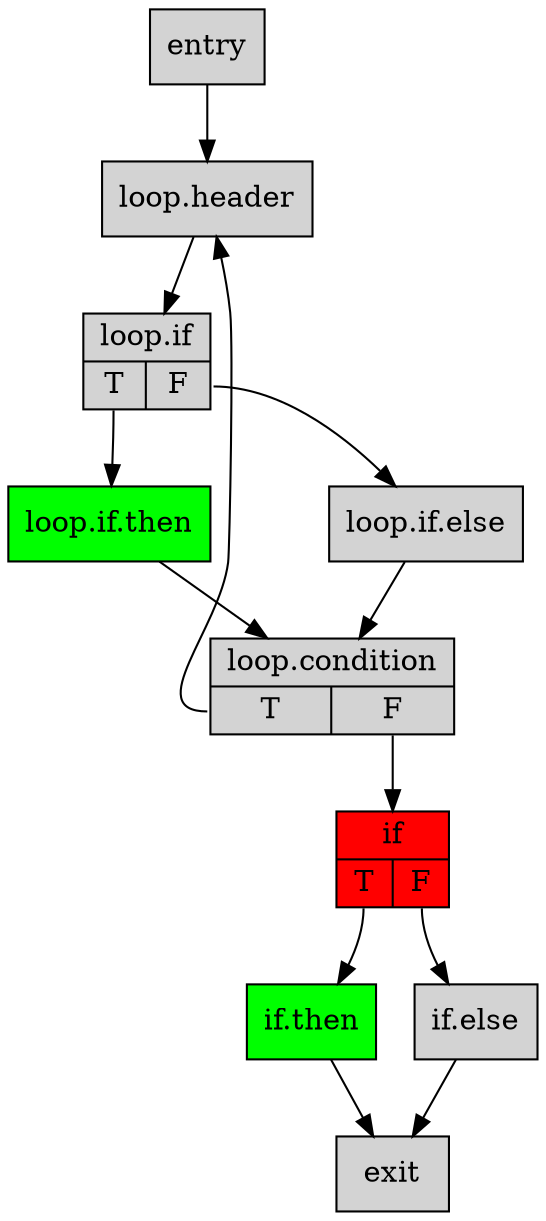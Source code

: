digraph "Counterexample CFG" {

    node [shape=record, style=filled]
	entry;
    loop_header[label="{loop.header}"];
    loop_if[label="{loop.if|{<s0>T|<s1>F}}"];
    loop_if_then[fillcolor=green, label="{loop.if.then}"];
    loop_if_else[label="{loop.if.else}"];
    loop_condition[label="{loop.condition|{<s0>T|<s1>F}}"];
    if[fillcolor=red, label="{if|{<s0>T|<s1>F}}"];
    if_then[fillcolor=green, label="{if.then}"];
    if_else[label="{if.else}"];
    exit;
    entry->loop_header->loop_if;
    loop_if:s0->loop_if_then->loop_condition;
    loop_if:s1->loop_if_else->loop_condition;
    loop_condition:s0->loop_header;
    loop_condition:s1->if;
    if:s0->if_then->exit;
    if:s1->if_else->exit;
}
